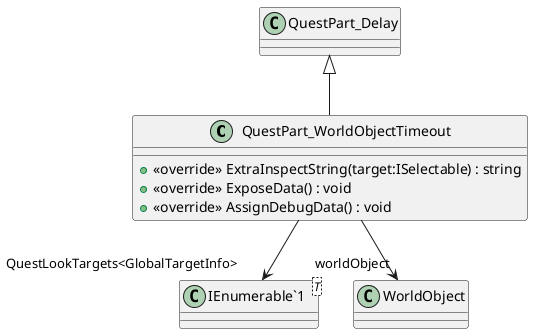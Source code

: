 @startuml
class QuestPart_WorldObjectTimeout {
    + <<override>> ExtraInspectString(target:ISelectable) : string
    + <<override>> ExposeData() : void
    + <<override>> AssignDebugData() : void
}
class "IEnumerable`1"<T> {
}
QuestPart_Delay <|-- QuestPart_WorldObjectTimeout
QuestPart_WorldObjectTimeout --> "worldObject" WorldObject
QuestPart_WorldObjectTimeout --> "QuestLookTargets<GlobalTargetInfo>" "IEnumerable`1"
@enduml
